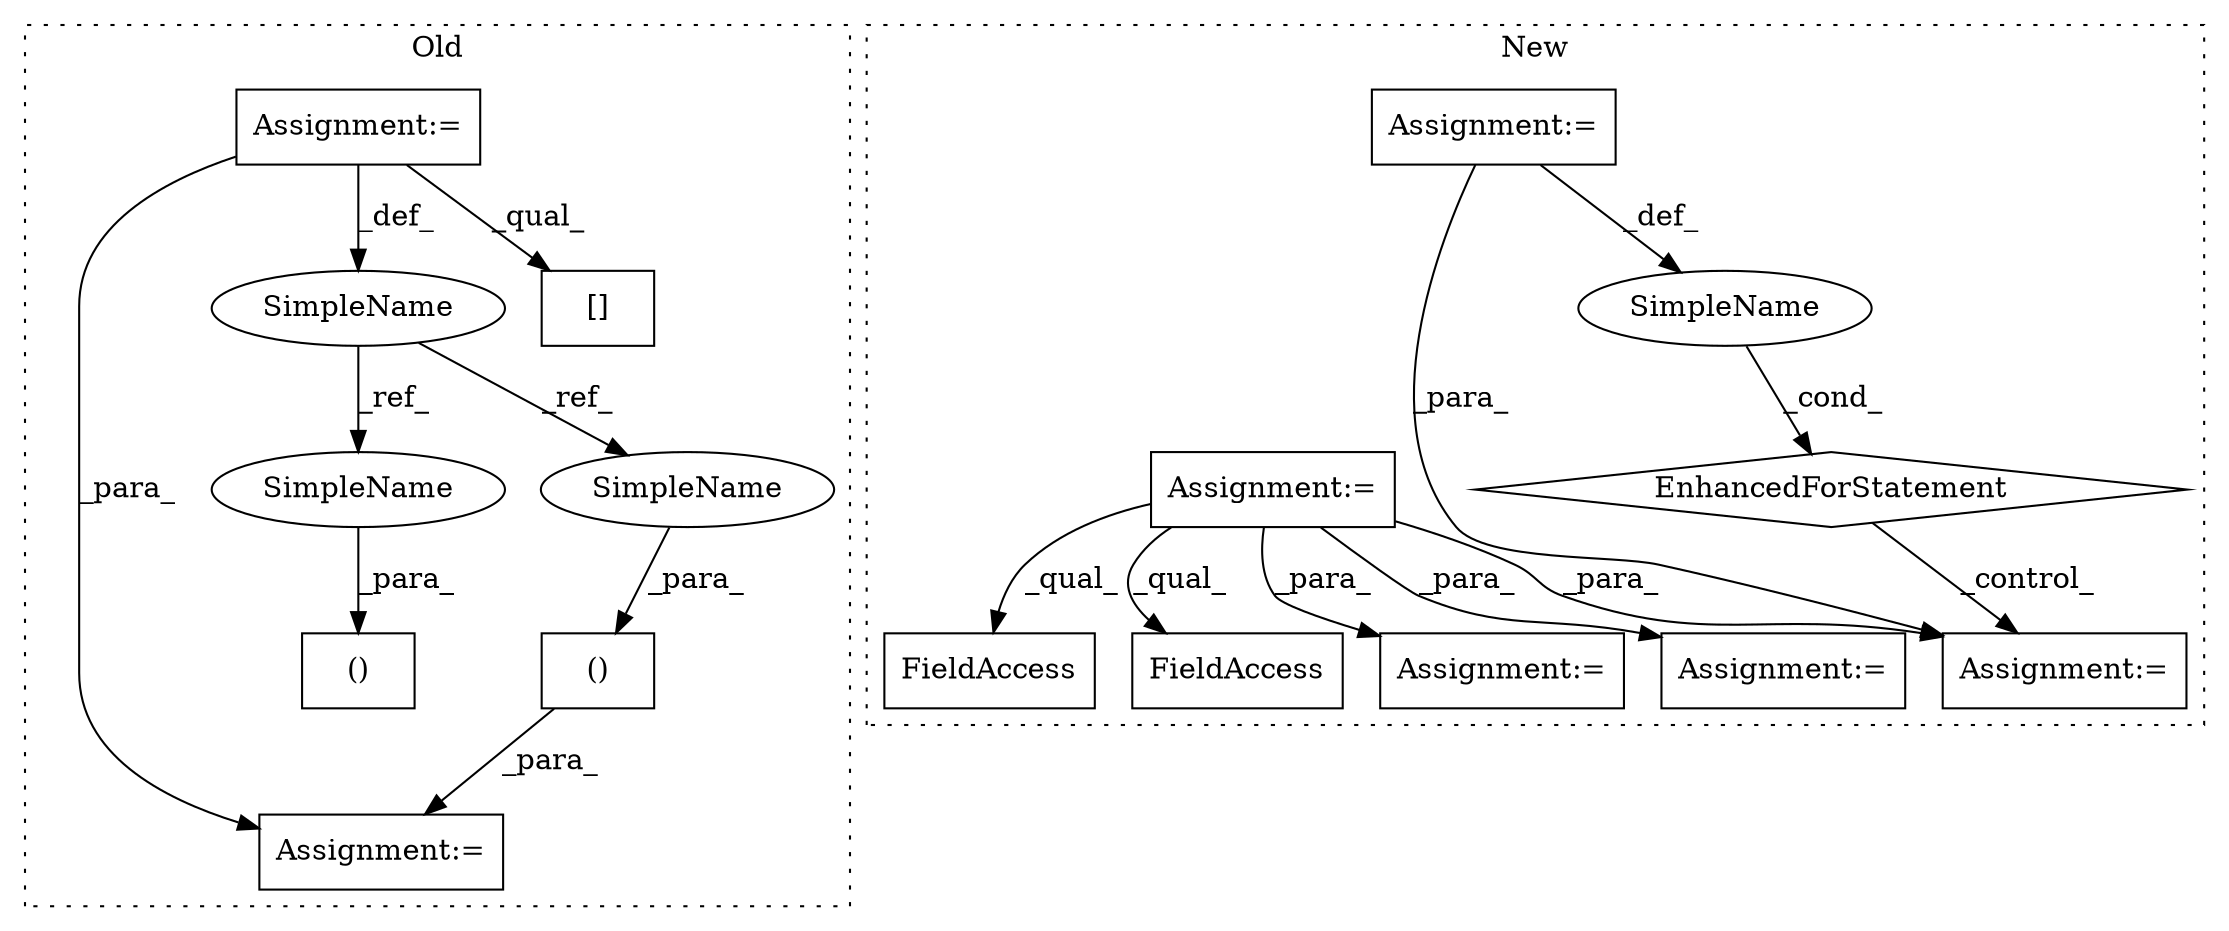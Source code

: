 digraph G {
subgraph cluster0 {
1 [label="()" a="106" s="9904" l="31" shape="box"];
6 [label="Assignment:=" a="7" s="9875" l="1" shape="box"];
12 [label="SimpleName" a="42" s="9705" l="8" shape="ellipse"];
13 [label="()" a="106" s="9842" l="31" shape="box"];
14 [label="Assignment:=" a="7" s="9655" l="1" shape="box"];
15 [label="[]" a="2" s="9725,9739" l="12,1" shape="box"];
16 [label="SimpleName" a="42" s="9865" l="8" shape="ellipse"];
17 [label="SimpleName" a="42" s="9927" l="8" shape="ellipse"];
label = "Old";
style="dotted";
}
subgraph cluster1 {
2 [label="EnhancedForStatement" a="70" s="11648,11727" l="57,2" shape="diamond"];
3 [label="Assignment:=" a="7" s="11648,11727" l="57,2" shape="box"];
4 [label="Assignment:=" a="7" s="11753" l="1" shape="box"];
5 [label="SimpleName" a="42" s="11709" l="7" shape="ellipse"];
7 [label="Assignment:=" a="7" s="11364" l="3" shape="box"];
8 [label="Assignment:=" a="7" s="11464" l="1" shape="box"];
9 [label="FieldAccess" a="22" s="11465" l="14" shape="box"];
10 [label="FieldAccess" a="22" s="11813" l="9" shape="box"];
11 [label="Assignment:=" a="7" s="11812" l="1" shape="box"];
label = "New";
style="dotted";
}
1 -> 6 [label="_para_"];
2 -> 4 [label="_control_"];
3 -> 4 [label="_para_"];
3 -> 5 [label="_def_"];
5 -> 2 [label="_cond_"];
7 -> 10 [label="_qual_"];
7 -> 8 [label="_para_"];
7 -> 4 [label="_para_"];
7 -> 11 [label="_para_"];
7 -> 9 [label="_qual_"];
12 -> 17 [label="_ref_"];
12 -> 16 [label="_ref_"];
14 -> 15 [label="_qual_"];
14 -> 12 [label="_def_"];
14 -> 6 [label="_para_"];
16 -> 13 [label="_para_"];
17 -> 1 [label="_para_"];
}